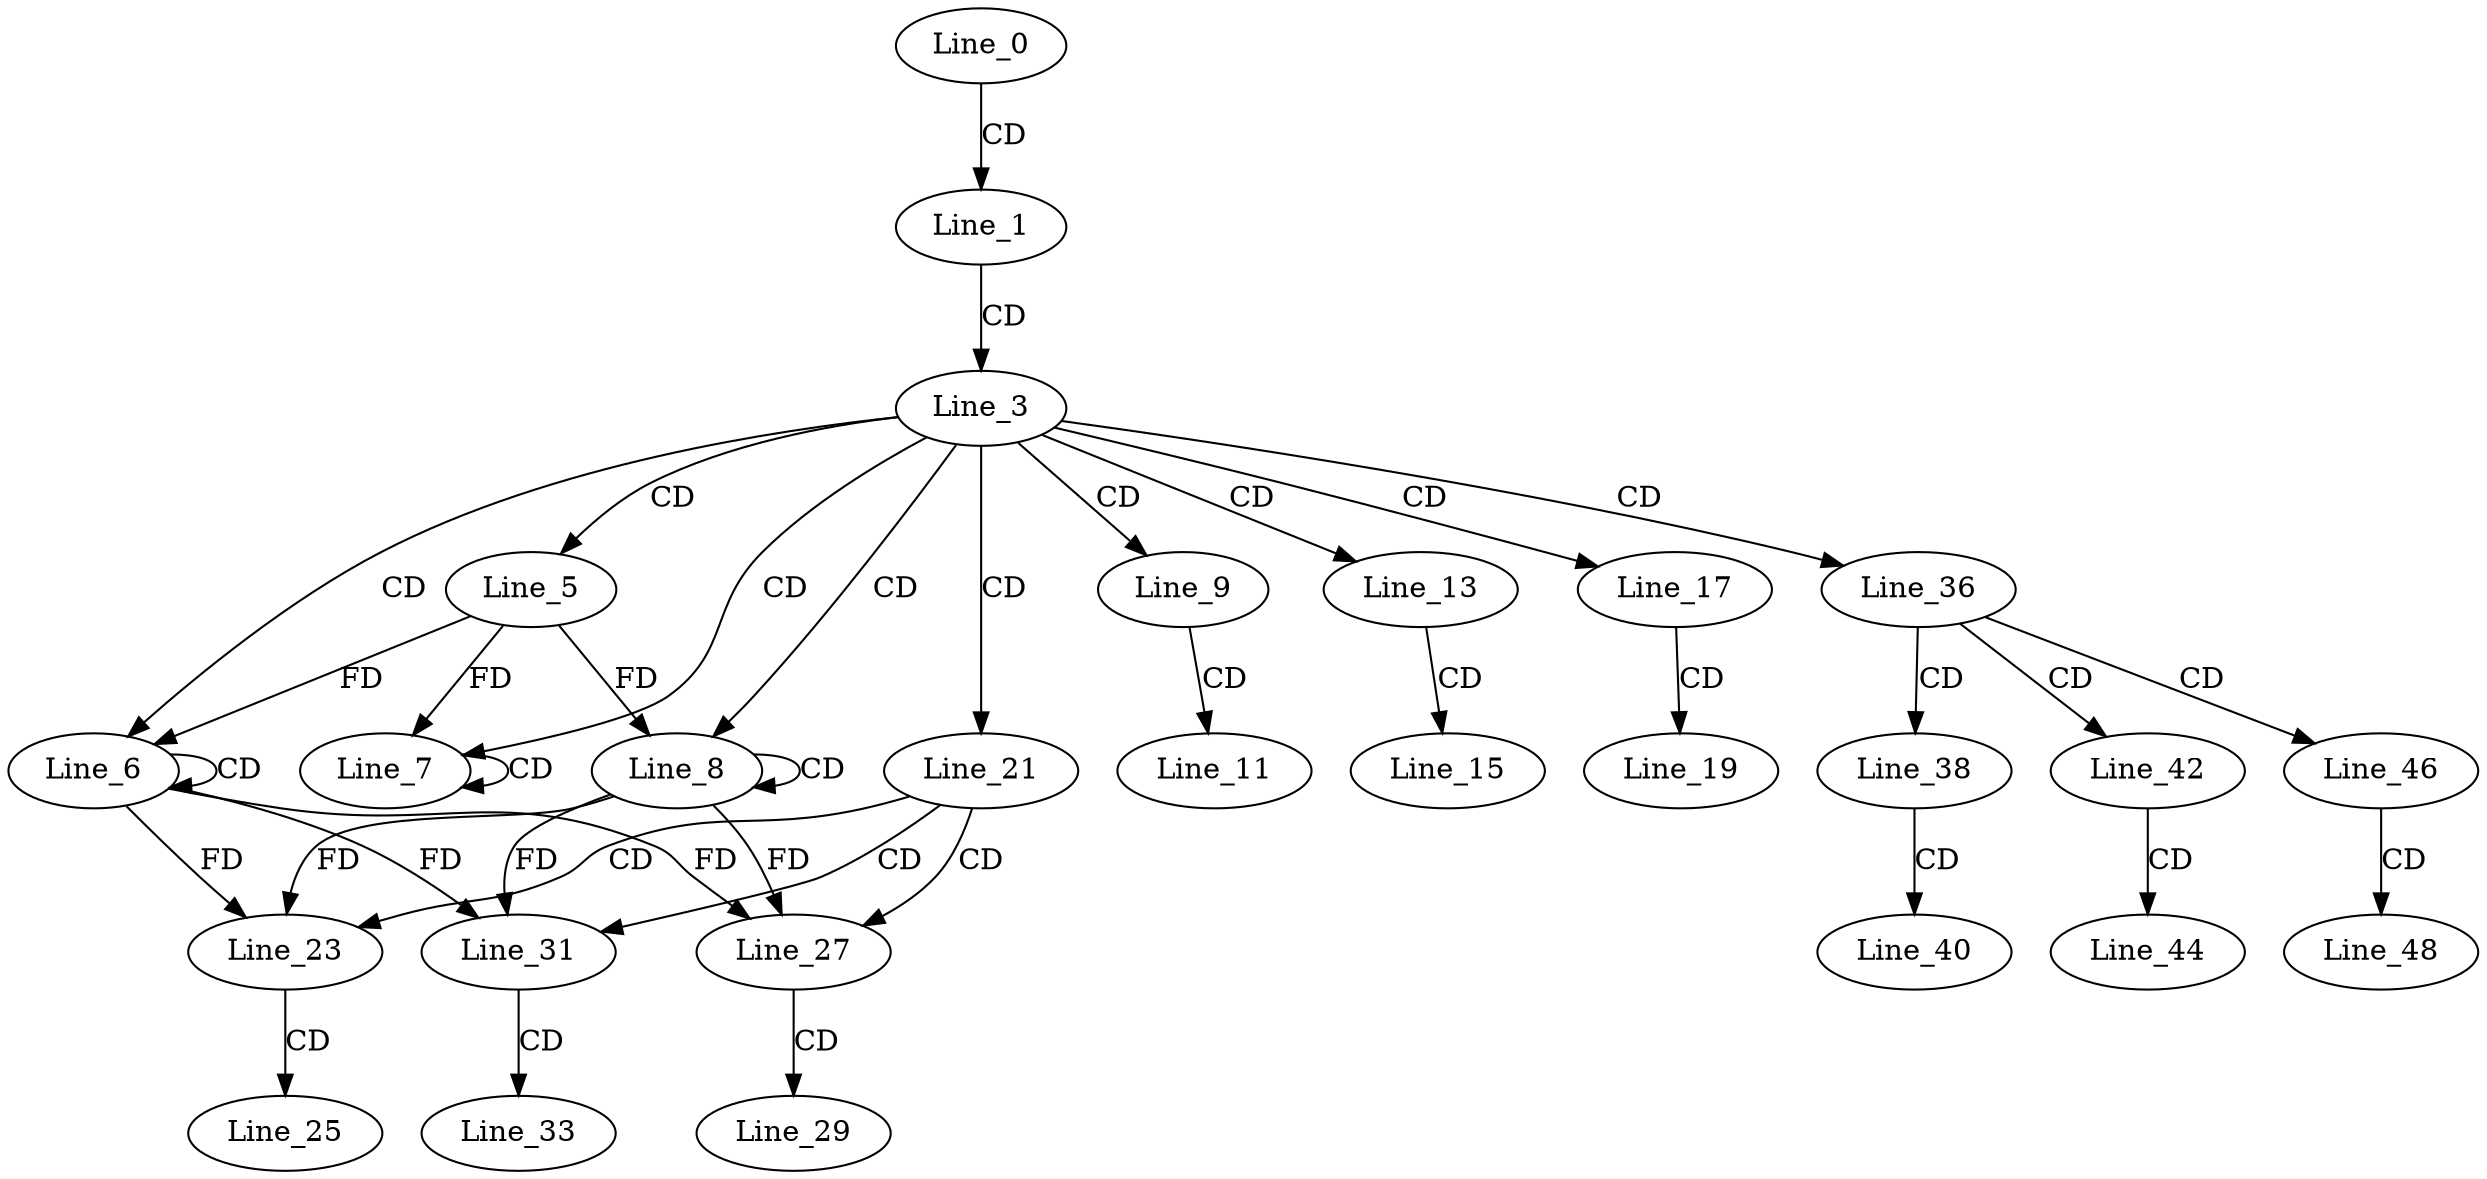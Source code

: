 digraph G {
  Line_0;
  Line_1;
  Line_3;
  Line_5;
  Line_6;
  Line_6;
  Line_7;
  Line_7;
  Line_8;
  Line_8;
  Line_9;
  Line_11;
  Line_13;
  Line_15;
  Line_17;
  Line_19;
  Line_21;
  Line_23;
  Line_25;
  Line_27;
  Line_29;
  Line_31;
  Line_33;
  Line_36;
  Line_38;
  Line_40;
  Line_42;
  Line_44;
  Line_46;
  Line_48;
  Line_0 -> Line_1 [ label="CD" ];
  Line_1 -> Line_3 [ label="CD" ];
  Line_3 -> Line_5 [ label="CD" ];
  Line_3 -> Line_6 [ label="CD" ];
  Line_6 -> Line_6 [ label="CD" ];
  Line_5 -> Line_6 [ label="FD" ];
  Line_3 -> Line_7 [ label="CD" ];
  Line_7 -> Line_7 [ label="CD" ];
  Line_5 -> Line_7 [ label="FD" ];
  Line_3 -> Line_8 [ label="CD" ];
  Line_8 -> Line_8 [ label="CD" ];
  Line_5 -> Line_8 [ label="FD" ];
  Line_3 -> Line_9 [ label="CD" ];
  Line_9 -> Line_11 [ label="CD" ];
  Line_3 -> Line_13 [ label="CD" ];
  Line_13 -> Line_15 [ label="CD" ];
  Line_3 -> Line_17 [ label="CD" ];
  Line_17 -> Line_19 [ label="CD" ];
  Line_3 -> Line_21 [ label="CD" ];
  Line_21 -> Line_23 [ label="CD" ];
  Line_6 -> Line_23 [ label="FD" ];
  Line_8 -> Line_23 [ label="FD" ];
  Line_23 -> Line_25 [ label="CD" ];
  Line_21 -> Line_27 [ label="CD" ];
  Line_8 -> Line_27 [ label="FD" ];
  Line_6 -> Line_27 [ label="FD" ];
  Line_27 -> Line_29 [ label="CD" ];
  Line_21 -> Line_31 [ label="CD" ];
  Line_6 -> Line_31 [ label="FD" ];
  Line_8 -> Line_31 [ label="FD" ];
  Line_31 -> Line_33 [ label="CD" ];
  Line_3 -> Line_36 [ label="CD" ];
  Line_36 -> Line_38 [ label="CD" ];
  Line_38 -> Line_40 [ label="CD" ];
  Line_36 -> Line_42 [ label="CD" ];
  Line_42 -> Line_44 [ label="CD" ];
  Line_36 -> Line_46 [ label="CD" ];
  Line_46 -> Line_48 [ label="CD" ];
}

